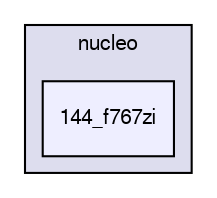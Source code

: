 digraph "sw/airborne/boards/nucleo/144_f767zi" {
  compound=true
  node [ fontsize="10", fontname="FreeSans"];
  edge [ labelfontsize="10", labelfontname="FreeSans"];
  subgraph clusterdir_3a7735853c2e0da45622dafdded2b7a3 {
    graph [ bgcolor="#ddddee", pencolor="black", label="nucleo" fontname="FreeSans", fontsize="10", URL="dir_3a7735853c2e0da45622dafdded2b7a3.html"]
  dir_5e4179adf559fac6a5f66becead823dc [shape=box, label="144_f767zi", style="filled", fillcolor="#eeeeff", pencolor="black", URL="dir_5e4179adf559fac6a5f66becead823dc.html"];
  }
}
